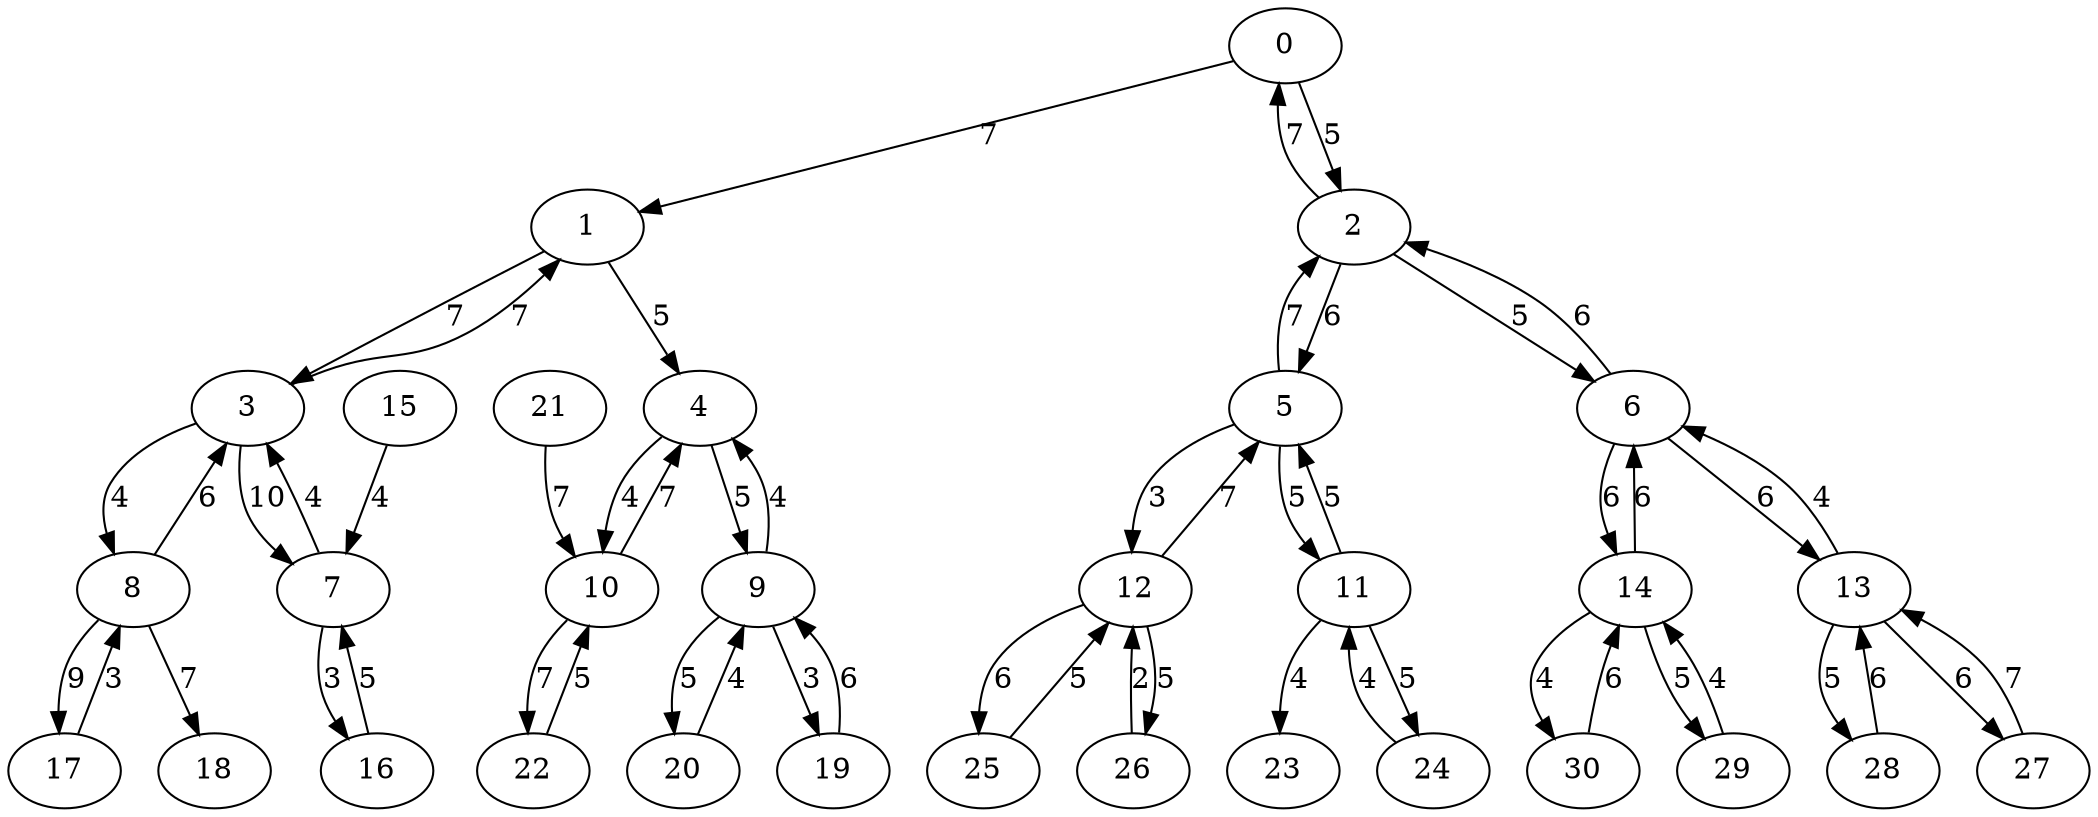strict digraph "" {
	0 -> 1	[label=7];
	0 -> 2	[label=5];
	1 -> 3	[label=7];
	1 -> 4	[label=5];
	2 -> 0	[label=7];
	2 -> 5	[label=6];
	2 -> 6	[label=5];
	3 -> 1	[label=7];
	3 -> 7	[label=10];
	3 -> 8	[label=4];
	4 -> 9	[label=5];
	4 -> 10	[label=4];
	5 -> 2	[label=7];
	5 -> 11	[label=5];
	5 -> 12	[label=3];
	6 -> 2	[label=6];
	6 -> 13	[label=6];
	6 -> 14	[label=6];
	7 -> 3	[label=4];
	7 -> 16	[label=3];
	8 -> 3	[label=6];
	8 -> 17	[label=9];
	8 -> 18	[label=7];
	9 -> 4	[label=4];
	9 -> 19	[label=3];
	9 -> 20	[label=5];
	10 -> 4	[label=7];
	10 -> 22	[label=7];
	11 -> 5	[label=5];
	11 -> 23	[label=4];
	11 -> 24	[label=5];
	12 -> 5	[label=7];
	12 -> 25	[label=6];
	12 -> 26	[label=5];
	13 -> 6	[label=4];
	13 -> 27	[label=6];
	13 -> 28	[label=5];
	14 -> 6	[label=6];
	14 -> 29	[label=5];
	14 -> 30	[label=4];
	15 -> 7	[label=4];
	16 -> 7	[label=5];
	17 -> 8	[label=3];
	19 -> 9	[label=6];
	20 -> 9	[label=4];
	21 -> 10	[label=7];
	22 -> 10	[label=5];
	24 -> 11	[label=4];
	25 -> 12	[label=5];
	26 -> 12	[label=2];
	27 -> 13	[label=7];
	28 -> 13	[label=6];
	29 -> 14	[label=4];
	30 -> 14	[label=6];
}
